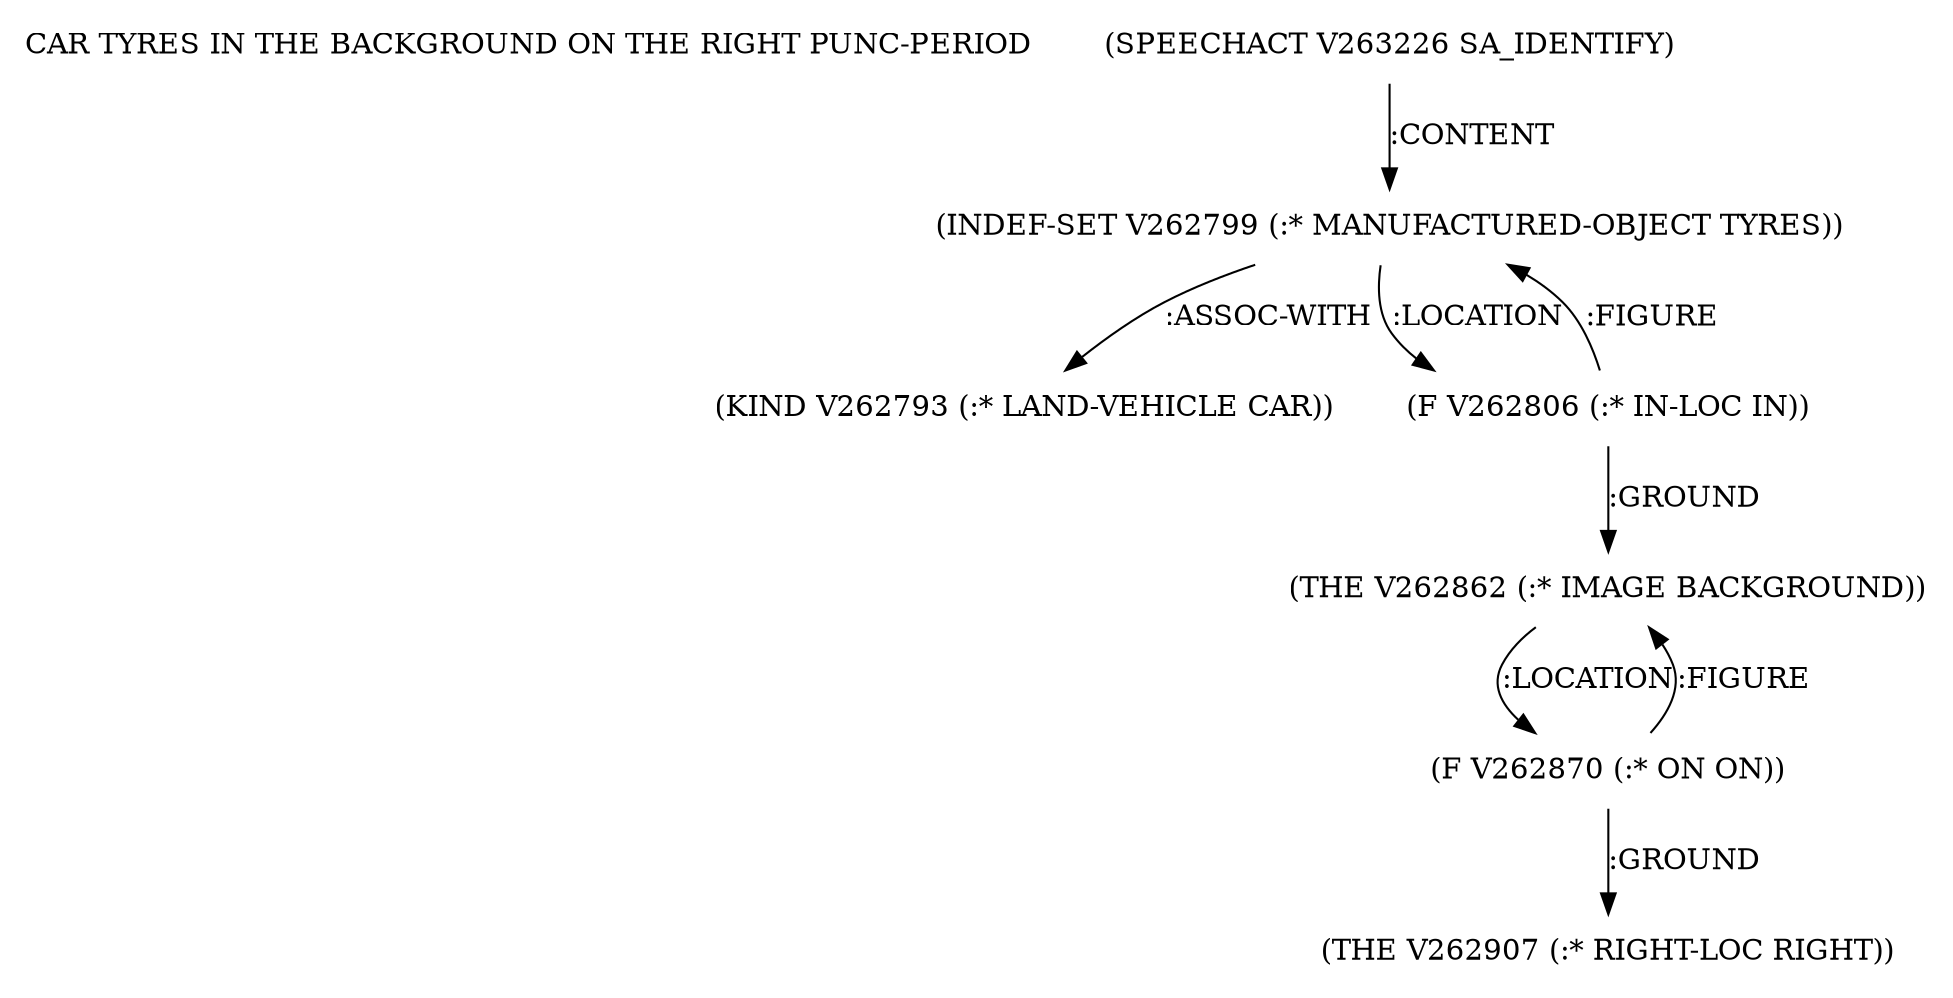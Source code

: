 digraph Terms {
  node [shape=none]
  "CAR TYRES IN THE BACKGROUND ON THE RIGHT PUNC-PERIOD"
  "V263226" [label="(SPEECHACT V263226 SA_IDENTIFY)"]
  "V263226" -> "V262799" [label=":CONTENT"]
  "V262799" [label="(INDEF-SET V262799 (:* MANUFACTURED-OBJECT TYRES))"]
  "V262799" -> "V262793" [label=":ASSOC-WITH"]
  "V262799" -> "V262806" [label=":LOCATION"]
  "V262793" [label="(KIND V262793 (:* LAND-VEHICLE CAR))"]
  "V262806" [label="(F V262806 (:* IN-LOC IN))"]
  "V262806" -> "V262862" [label=":GROUND"]
  "V262806" -> "V262799" [label=":FIGURE"]
  "V262862" [label="(THE V262862 (:* IMAGE BACKGROUND))"]
  "V262862" -> "V262870" [label=":LOCATION"]
  "V262870" [label="(F V262870 (:* ON ON))"]
  "V262870" -> "V262907" [label=":GROUND"]
  "V262870" -> "V262862" [label=":FIGURE"]
  "V262907" [label="(THE V262907 (:* RIGHT-LOC RIGHT))"]
}
